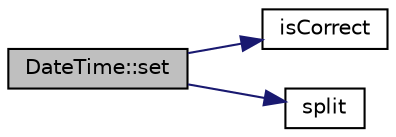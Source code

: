 digraph "DateTime::set"
{
 // LATEX_PDF_SIZE
  edge [fontname="Helvetica",fontsize="10",labelfontname="Helvetica",labelfontsize="10"];
  node [fontname="Helvetica",fontsize="10",shape=record];
  rankdir="LR";
  Node1 [label="DateTime::set",height=0.2,width=0.4,color="black", fillcolor="grey75", style="filled", fontcolor="black",tooltip="set the dataTime if is correct, as well as in date, as in time"];
  Node1 -> Node2 [color="midnightblue",fontsize="10",style="solid",fontname="Helvetica"];
  Node2 [label="isCorrect",height=0.2,width=0.4,color="black", fillcolor="white", style="filled",URL="$DateTime_8cpp.html#a9962ec9b30855e08347df66f3fc99345",tooltip="auxiliary function to check if the date and the time are in correct format, taking into account,..."];
  Node1 -> Node3 [color="midnightblue",fontsize="10",style="solid",fontname="Helvetica"];
  Node3 [label="split",height=0.2,width=0.4,color="black", fillcolor="white", style="filled",URL="$DateTime_8cpp.html#af2b9a13e863e39a34e807bef47cbbd16",tooltip="split the first field in 6 components of the data time. Please consider using string::substr(int,..."];
}
